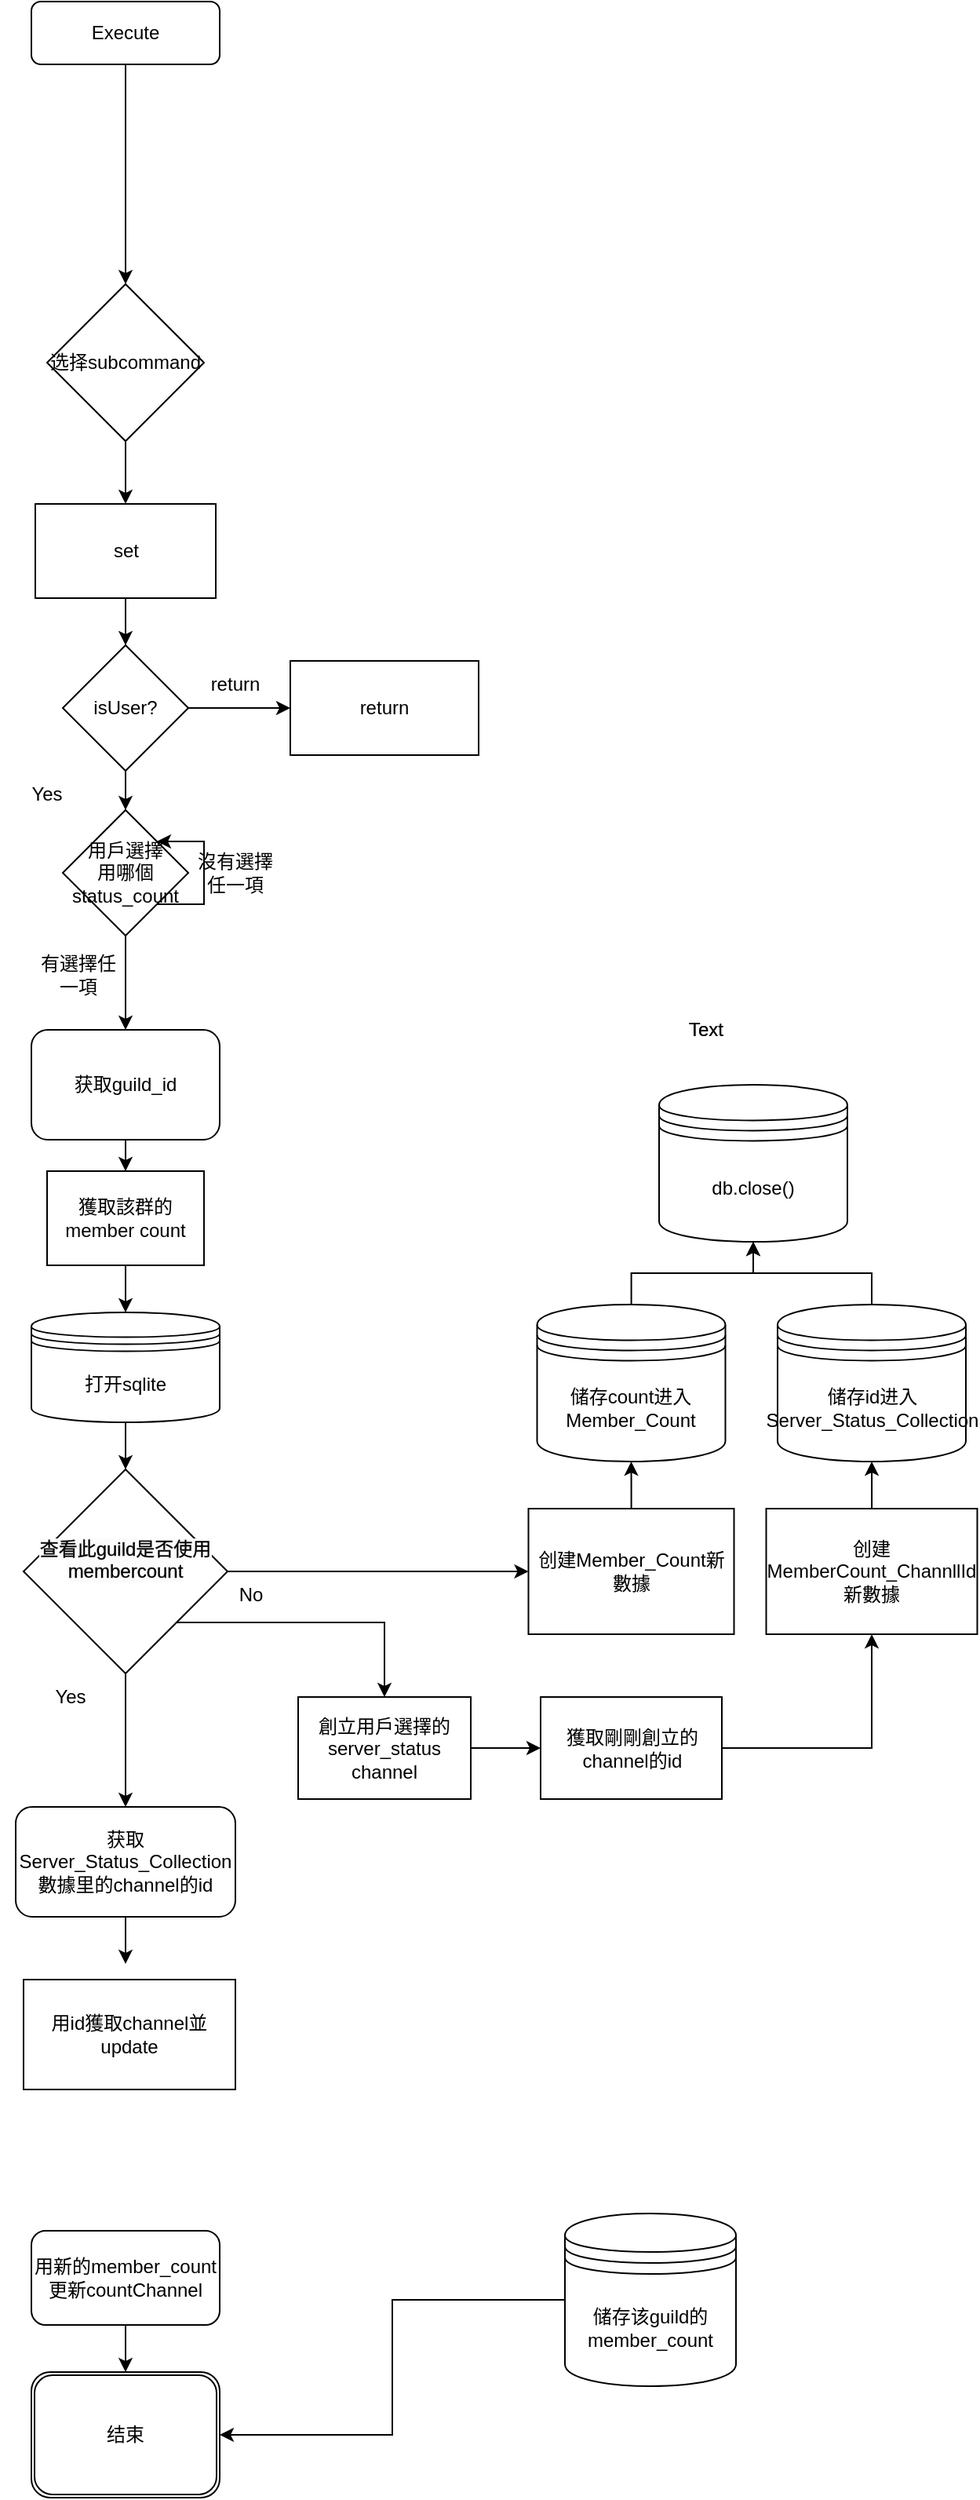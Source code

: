 <mxfile version="21.1.7" type="github">
  <diagram id="C5RBs43oDa-KdzZeNtuy" name="Page-1">
    <mxGraphModel dx="1674" dy="1957" grid="1" gridSize="10" guides="1" tooltips="1" connect="1" arrows="1" fold="1" page="1" pageScale="1" pageWidth="827" pageHeight="1169" math="0" shadow="0">
      <root>
        <mxCell id="WIyWlLk6GJQsqaUBKTNV-0" />
        <mxCell id="WIyWlLk6GJQsqaUBKTNV-1" parent="WIyWlLk6GJQsqaUBKTNV-0" />
        <mxCell id="zvrjD9cl4b6NK_54roBg-7" style="edgeStyle=orthogonalEdgeStyle;rounded=0;orthogonalLoop=1;jettySize=auto;html=1;" edge="1" parent="WIyWlLk6GJQsqaUBKTNV-1" source="WIyWlLk6GJQsqaUBKTNV-3" target="zvrjD9cl4b6NK_54roBg-2">
          <mxGeometry relative="1" as="geometry" />
        </mxCell>
        <mxCell id="WIyWlLk6GJQsqaUBKTNV-3" value="Execute" style="rounded=1;whiteSpace=wrap;html=1;fontSize=12;glass=0;strokeWidth=1;shadow=0;" parent="WIyWlLk6GJQsqaUBKTNV-1" vertex="1">
          <mxGeometry x="170" y="-350" width="120" height="40" as="geometry" />
        </mxCell>
        <mxCell id="IgJqMe834EL95Fx6XLql-33" style="edgeStyle=orthogonalEdgeStyle;rounded=0;orthogonalLoop=1;jettySize=auto;html=1;" parent="WIyWlLk6GJQsqaUBKTNV-1" source="0X0OkWObve7CjvhDQ9vk-1" target="IgJqMe834EL95Fx6XLql-31" edge="1">
          <mxGeometry relative="1" as="geometry" />
        </mxCell>
        <mxCell id="0X0OkWObve7CjvhDQ9vk-1" value="获取guild_id" style="rounded=1;whiteSpace=wrap;html=1;" parent="WIyWlLk6GJQsqaUBKTNV-1" vertex="1">
          <mxGeometry x="170" y="305" width="120" height="70" as="geometry" />
        </mxCell>
        <mxCell id="IgJqMe834EL95Fx6XLql-40" style="rounded=0;orthogonalLoop=1;jettySize=auto;html=1;exitX=0.25;exitY=0;exitDx=0;exitDy=0;edgeStyle=elbowEdgeStyle;" parent="WIyWlLk6GJQsqaUBKTNV-1" source="0X0OkWObve7CjvhDQ9vk-16" target="0X0OkWObve7CjvhDQ9vk-19" edge="1">
          <mxGeometry relative="1" as="geometry" />
        </mxCell>
        <mxCell id="0X0OkWObve7CjvhDQ9vk-16" value="No" style="text;html=1;strokeColor=none;fillColor=none;align=center;verticalAlign=middle;whiteSpace=wrap;rounded=0;" parent="WIyWlLk6GJQsqaUBKTNV-1" vertex="1">
          <mxGeometry x="280" y="650" width="60" height="30" as="geometry" />
        </mxCell>
        <mxCell id="0X0OkWObve7CjvhDQ9vk-17" value="Yes" style="text;html=1;strokeColor=none;fillColor=none;align=center;verticalAlign=middle;whiteSpace=wrap;rounded=0;" parent="WIyWlLk6GJQsqaUBKTNV-1" vertex="1">
          <mxGeometry x="165" y="715" width="60" height="30" as="geometry" />
        </mxCell>
        <mxCell id="0X0OkWObve7CjvhDQ9vk-35" style="edgeStyle=orthogonalEdgeStyle;rounded=0;orthogonalLoop=1;jettySize=auto;html=1;entryX=0.5;entryY=1;entryDx=0;entryDy=0;" parent="WIyWlLk6GJQsqaUBKTNV-1" source="0X0OkWObve7CjvhDQ9vk-19" target="0X0OkWObve7CjvhDQ9vk-25" edge="1">
          <mxGeometry relative="1" as="geometry" />
        </mxCell>
        <mxCell id="0X0OkWObve7CjvhDQ9vk-19" value="创建Member_Count新數據" style="rounded=1;whiteSpace=wrap;html=1;arcSize=0;" parent="WIyWlLk6GJQsqaUBKTNV-1" vertex="1">
          <mxGeometry x="486.75" y="610" width="131" height="80" as="geometry" />
        </mxCell>
        <mxCell id="IgJqMe834EL95Fx6XLql-35" style="edgeStyle=orthogonalEdgeStyle;rounded=0;orthogonalLoop=1;jettySize=auto;html=1;entryX=0.5;entryY=0;entryDx=0;entryDy=0;" parent="WIyWlLk6GJQsqaUBKTNV-1" source="0X0OkWObve7CjvhDQ9vk-20" target="0X0OkWObve7CjvhDQ9vk-36" edge="1">
          <mxGeometry relative="1" as="geometry" />
        </mxCell>
        <mxCell id="0X0OkWObve7CjvhDQ9vk-20" value="打开sqlite" style="shape=datastore;whiteSpace=wrap;html=1;" parent="WIyWlLk6GJQsqaUBKTNV-1" vertex="1">
          <mxGeometry x="170" y="485" width="120" height="70" as="geometry" />
        </mxCell>
        <mxCell id="0X0OkWObve7CjvhDQ9vk-53" style="edgeStyle=orthogonalEdgeStyle;rounded=0;orthogonalLoop=1;jettySize=auto;html=1;" parent="WIyWlLk6GJQsqaUBKTNV-1" source="0X0OkWObve7CjvhDQ9vk-21" edge="1">
          <mxGeometry relative="1" as="geometry">
            <mxPoint x="230" y="900" as="targetPoint" />
          </mxGeometry>
        </mxCell>
        <mxCell id="0X0OkWObve7CjvhDQ9vk-21" value="获取Server_Status_Collection數據里的channel的id" style="rounded=1;whiteSpace=wrap;html=1;" parent="WIyWlLk6GJQsqaUBKTNV-1" vertex="1">
          <mxGeometry x="160" y="800" width="140" height="70" as="geometry" />
        </mxCell>
        <mxCell id="IgJqMe834EL95Fx6XLql-49" style="edgeStyle=orthogonalEdgeStyle;rounded=0;orthogonalLoop=1;jettySize=auto;html=1;" parent="WIyWlLk6GJQsqaUBKTNV-1" source="0X0OkWObve7CjvhDQ9vk-25" target="IgJqMe834EL95Fx6XLql-48" edge="1">
          <mxGeometry relative="1" as="geometry" />
        </mxCell>
        <mxCell id="0X0OkWObve7CjvhDQ9vk-25" value="储存count进入Member_Count" style="shape=datastore;whiteSpace=wrap;html=1;" parent="WIyWlLk6GJQsqaUBKTNV-1" vertex="1">
          <mxGeometry x="492.25" y="480" width="120" height="100" as="geometry" />
        </mxCell>
        <mxCell id="0X0OkWObve7CjvhDQ9vk-50" style="edgeStyle=orthogonalEdgeStyle;rounded=0;orthogonalLoop=1;jettySize=auto;html=1;entryX=0.5;entryY=0;entryDx=0;entryDy=0;" parent="WIyWlLk6GJQsqaUBKTNV-1" source="0X0OkWObve7CjvhDQ9vk-36" target="0X0OkWObve7CjvhDQ9vk-21" edge="1">
          <mxGeometry relative="1" as="geometry" />
        </mxCell>
        <mxCell id="IgJqMe834EL95Fx6XLql-26" style="edgeStyle=orthogonalEdgeStyle;rounded=0;orthogonalLoop=1;jettySize=auto;html=1;exitX=1;exitY=1;exitDx=0;exitDy=0;" parent="WIyWlLk6GJQsqaUBKTNV-1" source="0X0OkWObve7CjvhDQ9vk-36" target="IgJqMe834EL95Fx6XLql-27" edge="1">
          <mxGeometry relative="1" as="geometry">
            <mxPoint x="340" y="682.517" as="targetPoint" />
          </mxGeometry>
        </mxCell>
        <mxCell id="0X0OkWObve7CjvhDQ9vk-36" value="&#xa;&lt;span style=&quot;color: rgb(0, 0, 0); font-family: Helvetica; font-size: 12px; font-style: normal; font-variant-ligatures: normal; font-variant-caps: normal; font-weight: 400; letter-spacing: normal; orphans: 2; text-align: center; text-indent: 0px; text-transform: none; widows: 2; word-spacing: 0px; -webkit-text-stroke-width: 0.15px; background-color: rgb(251, 251, 251); text-decoration-thickness: initial; text-decoration-style: initial; text-decoration-color: initial; float: none; display: inline !important;&quot;&gt;查看此guild是否使用membercount&lt;/span&gt;&#xa;&#xa;" style="rhombus;whiteSpace=wrap;html=1;" parent="WIyWlLk6GJQsqaUBKTNV-1" vertex="1">
          <mxGeometry x="165" y="585" width="130" height="130" as="geometry" />
        </mxCell>
        <mxCell id="0X0OkWObve7CjvhDQ9vk-66" style="edgeStyle=orthogonalEdgeStyle;rounded=0;orthogonalLoop=1;jettySize=auto;html=1;" parent="WIyWlLk6GJQsqaUBKTNV-1" source="0X0OkWObve7CjvhDQ9vk-56" target="0X0OkWObve7CjvhDQ9vk-65" edge="1">
          <mxGeometry relative="1" as="geometry" />
        </mxCell>
        <mxCell id="0X0OkWObve7CjvhDQ9vk-56" value="用新的member_count更新countChannel" style="rounded=1;whiteSpace=wrap;html=1;" parent="WIyWlLk6GJQsqaUBKTNV-1" vertex="1">
          <mxGeometry x="170" y="1070" width="120" height="60" as="geometry" />
        </mxCell>
        <mxCell id="0X0OkWObve7CjvhDQ9vk-70" style="edgeStyle=orthogonalEdgeStyle;rounded=0;orthogonalLoop=1;jettySize=auto;html=1;entryX=1;entryY=0.5;entryDx=0;entryDy=0;" parent="WIyWlLk6GJQsqaUBKTNV-1" source="0X0OkWObve7CjvhDQ9vk-62" target="0X0OkWObve7CjvhDQ9vk-65" edge="1">
          <mxGeometry relative="1" as="geometry" />
        </mxCell>
        <mxCell id="0X0OkWObve7CjvhDQ9vk-62" value="储存该guild的member_count" style="shape=datastore;whiteSpace=wrap;html=1;" parent="WIyWlLk6GJQsqaUBKTNV-1" vertex="1">
          <mxGeometry x="510" y="1059" width="109" height="110" as="geometry" />
        </mxCell>
        <mxCell id="0X0OkWObve7CjvhDQ9vk-65" value="结束" style="shape=ext;double=1;rounded=1;whiteSpace=wrap;html=1;" parent="WIyWlLk6GJQsqaUBKTNV-1" vertex="1">
          <mxGeometry x="170" y="1160" width="120" height="80" as="geometry" />
        </mxCell>
        <mxCell id="IgJqMe834EL95Fx6XLql-15" style="rounded=0;orthogonalLoop=1;jettySize=auto;html=1;exitX=1;exitY=1;exitDx=0;exitDy=0;movable=1;resizable=1;rotatable=1;deletable=1;editable=1;locked=0;connectable=1;elbow=vertical;entryX=1;entryY=0;entryDx=0;entryDy=0;" parent="WIyWlLk6GJQsqaUBKTNV-1" source="IgJqMe834EL95Fx6XLql-1" target="IgJqMe834EL95Fx6XLql-1" edge="1">
          <mxGeometry relative="1" as="geometry">
            <mxPoint x="435" y="215" as="targetPoint" />
          </mxGeometry>
        </mxCell>
        <mxCell id="IgJqMe834EL95Fx6XLql-17" style="edgeStyle=entityRelationEdgeStyle;rounded=0;orthogonalLoop=1;jettySize=auto;html=1;exitX=1;exitY=1;exitDx=0;exitDy=0;elbow=vertical;entryX=1;entryY=0;entryDx=0;entryDy=0;" parent="WIyWlLk6GJQsqaUBKTNV-1" source="IgJqMe834EL95Fx6XLql-1" target="IgJqMe834EL95Fx6XLql-1" edge="1">
          <mxGeometry relative="1" as="geometry">
            <mxPoint x="335" y="225" as="targetPoint" />
          </mxGeometry>
        </mxCell>
        <mxCell id="IgJqMe834EL95Fx6XLql-36" style="edgeStyle=orthogonalEdgeStyle;rounded=0;orthogonalLoop=1;jettySize=auto;html=1;entryX=0.5;entryY=0;entryDx=0;entryDy=0;" parent="WIyWlLk6GJQsqaUBKTNV-1" source="IgJqMe834EL95Fx6XLql-1" target="0X0OkWObve7CjvhDQ9vk-1" edge="1">
          <mxGeometry relative="1" as="geometry" />
        </mxCell>
        <mxCell id="IgJqMe834EL95Fx6XLql-1" value="用戶選擇&lt;br&gt;用哪個status_count" style="rhombus;whiteSpace=wrap;html=1;" parent="WIyWlLk6GJQsqaUBKTNV-1" vertex="1">
          <mxGeometry x="190" y="165" width="80" height="80" as="geometry" />
        </mxCell>
        <mxCell id="IgJqMe834EL95Fx6XLql-7" value="有選擇任一項" style="text;html=1;strokeColor=none;fillColor=none;align=center;verticalAlign=middle;whiteSpace=wrap;rounded=0;" parent="WIyWlLk6GJQsqaUBKTNV-1" vertex="1">
          <mxGeometry x="170" y="255" width="60" height="30" as="geometry" />
        </mxCell>
        <mxCell id="IgJqMe834EL95Fx6XLql-8" value="沒有選擇任一項" style="text;html=1;strokeColor=none;fillColor=none;align=center;verticalAlign=middle;whiteSpace=wrap;rounded=0;" parent="WIyWlLk6GJQsqaUBKTNV-1" vertex="1">
          <mxGeometry x="270" y="190" width="60" height="30" as="geometry" />
        </mxCell>
        <mxCell id="IgJqMe834EL95Fx6XLql-50" style="edgeStyle=orthogonalEdgeStyle;rounded=0;orthogonalLoop=1;jettySize=auto;html=1;" parent="WIyWlLk6GJQsqaUBKTNV-1" source="IgJqMe834EL95Fx6XLql-19" target="IgJqMe834EL95Fx6XLql-48" edge="1">
          <mxGeometry relative="1" as="geometry" />
        </mxCell>
        <mxCell id="IgJqMe834EL95Fx6XLql-19" value="储存id进入Server_Status_Collection" style="shape=datastore;whiteSpace=wrap;html=1;" parent="WIyWlLk6GJQsqaUBKTNV-1" vertex="1">
          <mxGeometry x="645.5" y="480" width="120" height="100" as="geometry" />
        </mxCell>
        <mxCell id="IgJqMe834EL95Fx6XLql-23" style="edgeStyle=orthogonalEdgeStyle;rounded=0;orthogonalLoop=1;jettySize=auto;html=1;" parent="WIyWlLk6GJQsqaUBKTNV-1" source="IgJqMe834EL95Fx6XLql-20" target="IgJqMe834EL95Fx6XLql-19" edge="1">
          <mxGeometry relative="1" as="geometry" />
        </mxCell>
        <mxCell id="IgJqMe834EL95Fx6XLql-20" value="创建MemberCount_ChannllId&lt;br&gt;新數據" style="rounded=1;whiteSpace=wrap;html=1;direction=south;arcSize=0;" parent="WIyWlLk6GJQsqaUBKTNV-1" vertex="1">
          <mxGeometry x="638.25" y="610" width="134.5" height="80" as="geometry" />
        </mxCell>
        <mxCell id="IgJqMe834EL95Fx6XLql-30" style="edgeStyle=orthogonalEdgeStyle;rounded=0;orthogonalLoop=1;jettySize=auto;html=1;" parent="WIyWlLk6GJQsqaUBKTNV-1" source="IgJqMe834EL95Fx6XLql-27" target="IgJqMe834EL95Fx6XLql-29" edge="1">
          <mxGeometry relative="1" as="geometry" />
        </mxCell>
        <mxCell id="IgJqMe834EL95Fx6XLql-27" value="創立用戶選擇的server_status channel" style="rounded=0;whiteSpace=wrap;html=1;" parent="WIyWlLk6GJQsqaUBKTNV-1" vertex="1">
          <mxGeometry x="340" y="730" width="110" height="65" as="geometry" />
        </mxCell>
        <mxCell id="IgJqMe834EL95Fx6XLql-53" style="edgeStyle=orthogonalEdgeStyle;rounded=0;orthogonalLoop=1;jettySize=auto;html=1;entryX=1;entryY=0.5;entryDx=0;entryDy=0;" parent="WIyWlLk6GJQsqaUBKTNV-1" source="IgJqMe834EL95Fx6XLql-29" target="IgJqMe834EL95Fx6XLql-20" edge="1">
          <mxGeometry relative="1" as="geometry" />
        </mxCell>
        <mxCell id="IgJqMe834EL95Fx6XLql-29" value="獲取剛剛創立的channel的id" style="rounded=0;whiteSpace=wrap;html=1;" parent="WIyWlLk6GJQsqaUBKTNV-1" vertex="1">
          <mxGeometry x="494.5" y="730" width="115.5" height="65" as="geometry" />
        </mxCell>
        <mxCell id="IgJqMe834EL95Fx6XLql-34" style="edgeStyle=orthogonalEdgeStyle;rounded=0;orthogonalLoop=1;jettySize=auto;html=1;" parent="WIyWlLk6GJQsqaUBKTNV-1" source="IgJqMe834EL95Fx6XLql-31" target="0X0OkWObve7CjvhDQ9vk-20" edge="1">
          <mxGeometry relative="1" as="geometry" />
        </mxCell>
        <mxCell id="IgJqMe834EL95Fx6XLql-31" value="獲取該群的member count" style="rounded=0;whiteSpace=wrap;html=1;" parent="WIyWlLk6GJQsqaUBKTNV-1" vertex="1">
          <mxGeometry x="180" y="395" width="100" height="60" as="geometry" />
        </mxCell>
        <mxCell id="IgJqMe834EL95Fx6XLql-48" value="db.close()" style="shape=datastore;whiteSpace=wrap;html=1;" parent="WIyWlLk6GJQsqaUBKTNV-1" vertex="1">
          <mxGeometry x="570" y="340" width="120" height="100" as="geometry" />
        </mxCell>
        <mxCell id="IgJqMe834EL95Fx6XLql-55" value="用id獲取channel並update" style="rounded=0;whiteSpace=wrap;html=1;" parent="WIyWlLk6GJQsqaUBKTNV-1" vertex="1">
          <mxGeometry x="165" y="910" width="135" height="70" as="geometry" />
        </mxCell>
        <mxCell id="zvrjD9cl4b6NK_54roBg-8" style="edgeStyle=orthogonalEdgeStyle;rounded=0;orthogonalLoop=1;jettySize=auto;html=1;" edge="1" parent="WIyWlLk6GJQsqaUBKTNV-1" source="zvrjD9cl4b6NK_54roBg-2" target="zvrjD9cl4b6NK_54roBg-6">
          <mxGeometry relative="1" as="geometry" />
        </mxCell>
        <mxCell id="zvrjD9cl4b6NK_54roBg-2" value="选择subcommand" style="rhombus;whiteSpace=wrap;html=1;" vertex="1" parent="WIyWlLk6GJQsqaUBKTNV-1">
          <mxGeometry x="180" y="-170" width="100" height="100" as="geometry" />
        </mxCell>
        <mxCell id="zvrjD9cl4b6NK_54roBg-11" style="edgeStyle=orthogonalEdgeStyle;rounded=0;orthogonalLoop=1;jettySize=auto;html=1;" edge="1" parent="WIyWlLk6GJQsqaUBKTNV-1" source="zvrjD9cl4b6NK_54roBg-6" target="zvrjD9cl4b6NK_54roBg-10">
          <mxGeometry relative="1" as="geometry" />
        </mxCell>
        <mxCell id="zvrjD9cl4b6NK_54roBg-6" value="set" style="rounded=0;whiteSpace=wrap;html=1;" vertex="1" parent="WIyWlLk6GJQsqaUBKTNV-1">
          <mxGeometry x="172.5" y="-30" width="115" height="60" as="geometry" />
        </mxCell>
        <mxCell id="zvrjD9cl4b6NK_54roBg-12" style="edgeStyle=orthogonalEdgeStyle;rounded=0;orthogonalLoop=1;jettySize=auto;html=1;" edge="1" parent="WIyWlLk6GJQsqaUBKTNV-1" source="zvrjD9cl4b6NK_54roBg-10" target="IgJqMe834EL95Fx6XLql-1">
          <mxGeometry relative="1" as="geometry" />
        </mxCell>
        <mxCell id="zvrjD9cl4b6NK_54roBg-15" style="edgeStyle=orthogonalEdgeStyle;rounded=0;orthogonalLoop=1;jettySize=auto;html=1;" edge="1" parent="WIyWlLk6GJQsqaUBKTNV-1" source="zvrjD9cl4b6NK_54roBg-10" target="zvrjD9cl4b6NK_54roBg-16">
          <mxGeometry relative="1" as="geometry">
            <mxPoint x="330" y="100" as="targetPoint" />
          </mxGeometry>
        </mxCell>
        <mxCell id="zvrjD9cl4b6NK_54roBg-10" value="isUser?" style="rhombus;whiteSpace=wrap;html=1;" vertex="1" parent="WIyWlLk6GJQsqaUBKTNV-1">
          <mxGeometry x="190" y="60" width="80" height="80" as="geometry" />
        </mxCell>
        <mxCell id="zvrjD9cl4b6NK_54roBg-13" value="Text" style="text;html=1;strokeColor=none;fillColor=none;align=center;verticalAlign=middle;whiteSpace=wrap;rounded=0;" vertex="1" parent="WIyWlLk6GJQsqaUBKTNV-1">
          <mxGeometry x="570" y="290" width="60" height="30" as="geometry" />
        </mxCell>
        <mxCell id="zvrjD9cl4b6NK_54roBg-14" value="Yes" style="text;html=1;strokeColor=none;fillColor=none;align=center;verticalAlign=middle;whiteSpace=wrap;rounded=0;" vertex="1" parent="WIyWlLk6GJQsqaUBKTNV-1">
          <mxGeometry x="150" y="140" width="60" height="30" as="geometry" />
        </mxCell>
        <mxCell id="zvrjD9cl4b6NK_54roBg-16" value="return" style="rounded=0;whiteSpace=wrap;html=1;" vertex="1" parent="WIyWlLk6GJQsqaUBKTNV-1">
          <mxGeometry x="335" y="70" width="120" height="60" as="geometry" />
        </mxCell>
        <mxCell id="zvrjD9cl4b6NK_54roBg-17" value="Text" style="text;html=1;strokeColor=none;fillColor=none;align=center;verticalAlign=middle;whiteSpace=wrap;rounded=0;" vertex="1" parent="WIyWlLk6GJQsqaUBKTNV-1">
          <mxGeometry x="570" y="290" width="60" height="30" as="geometry" />
        </mxCell>
        <mxCell id="zvrjD9cl4b6NK_54roBg-18" value="return" style="text;html=1;strokeColor=none;fillColor=none;align=center;verticalAlign=middle;whiteSpace=wrap;rounded=0;" vertex="1" parent="WIyWlLk6GJQsqaUBKTNV-1">
          <mxGeometry x="270" y="70" width="60" height="30" as="geometry" />
        </mxCell>
      </root>
    </mxGraphModel>
  </diagram>
</mxfile>

